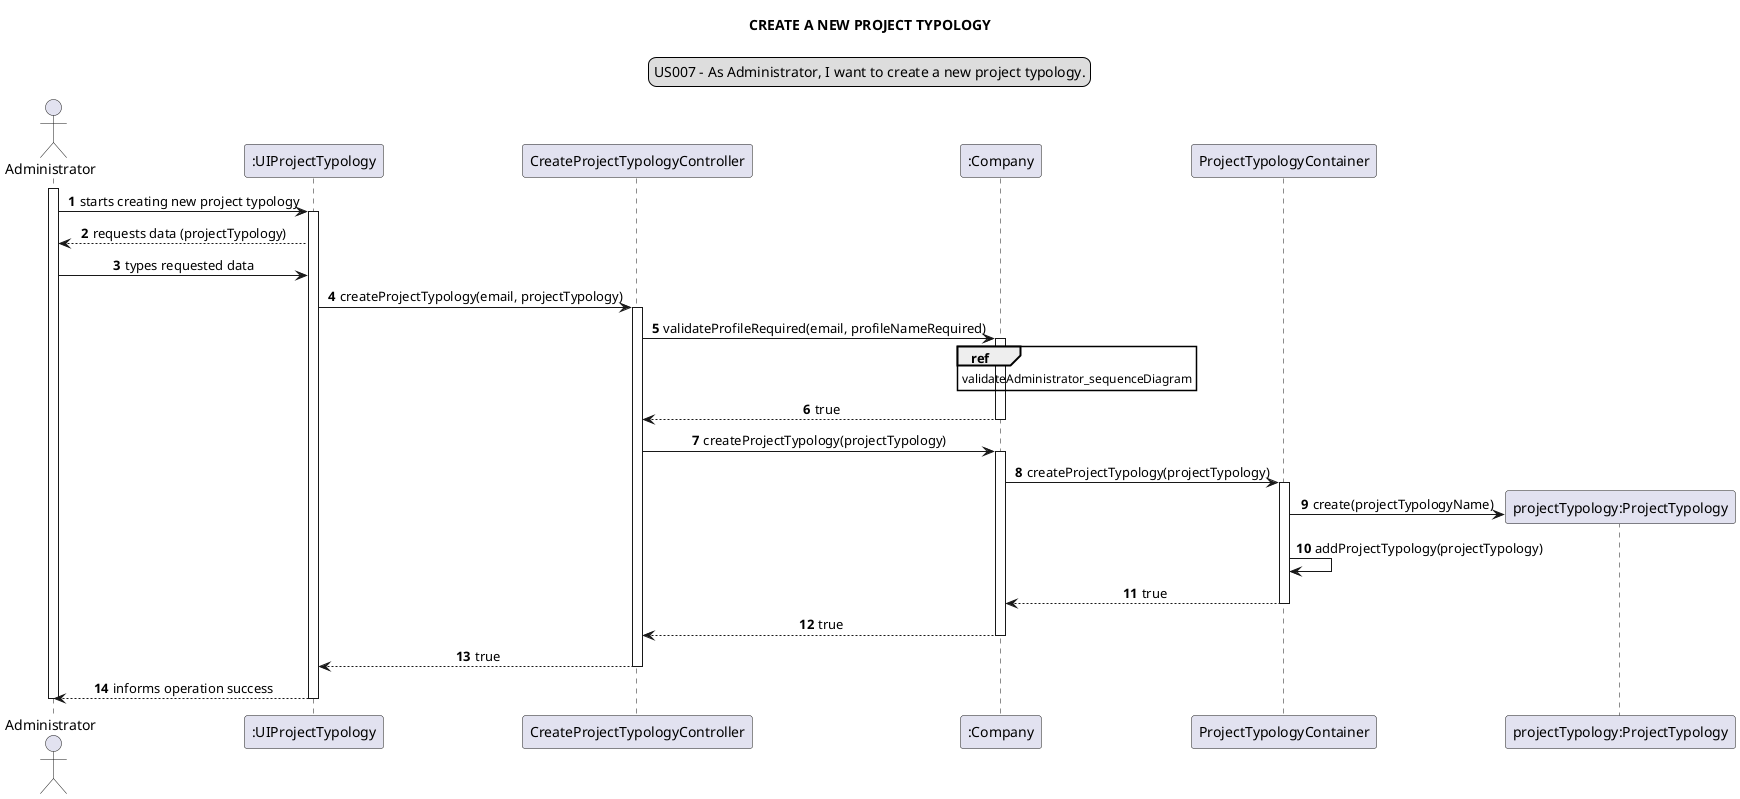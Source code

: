 @startuml
'https://plantuml.com/sequence-diagram

autonumber
skinparam sequenceMessageAlign center
title CREATE A NEW PROJECT TYPOLOGY
legend top
US007 - As Administrator, I want to create a new project typology.
end legend

actor Administrator as a
participant ":UIProjectTypology" as ui
participant "CreateProjectTypologyController" as ct
participant ":Company" as c
participant "ProjectTypologyContainer" as ptc
participant "projectTypology:ProjectTypology" as pty


activate a
a -> ui: starts creating new project typology
activate ui
ui --> a: requests data (projectTypology)
a -> ui: types requested data
ui -> ct: createProjectTypology(email, projectTypology)
activate ct
ct -> c: validateProfileRequired(email, profileNameRequired)
activate c
ref over c: validateAdministrator_sequenceDiagram
c --> ct: true
deactivate c
ct -> c: createProjectTypology(projectTypology)
activate c
c -> ptc: createProjectTypology(projectTypology)
activate ptc
create pty
ptc -> pty: create(projectTypologyName)
ptc -> ptc: addProjectTypology(projectTypology)
ptc --> c: true
deactivate ptc
c --> ct: true
deactivate c
ct --> ui: true
deactivate ct
ui --> a: informs operation success
deactivate ui

deactivate a
@enduml

